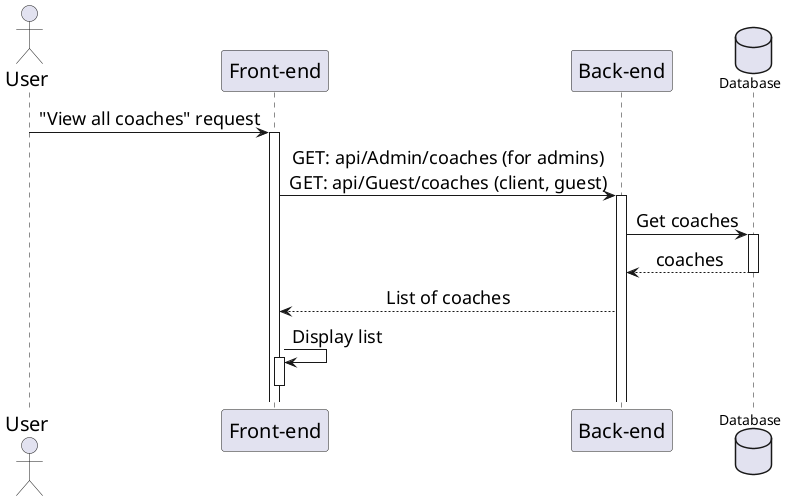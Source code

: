 @startuml ViewAllCoaches
skinparam sequenceMessageAlign center
skinparam sequence {
    ParticipantFontSize 20
    ActorFontSize 20
    DatabaseFontSize 20
    ArrowFontSize 18
} 
actor User as user
participant "Front-end" as client
participant "Back-end" as server 
database "Database" as db


user -> client++ : "View all coaches" request
client -> server++ : GET: api/Admin/coaches (for admins)\nGET: api/Guest/coaches (client, guest)
server -> db++ : Get coaches
db --> server : coaches
deactivate

server --> client : List of coaches
client -> client++ : Display list
deactivate

@enduml